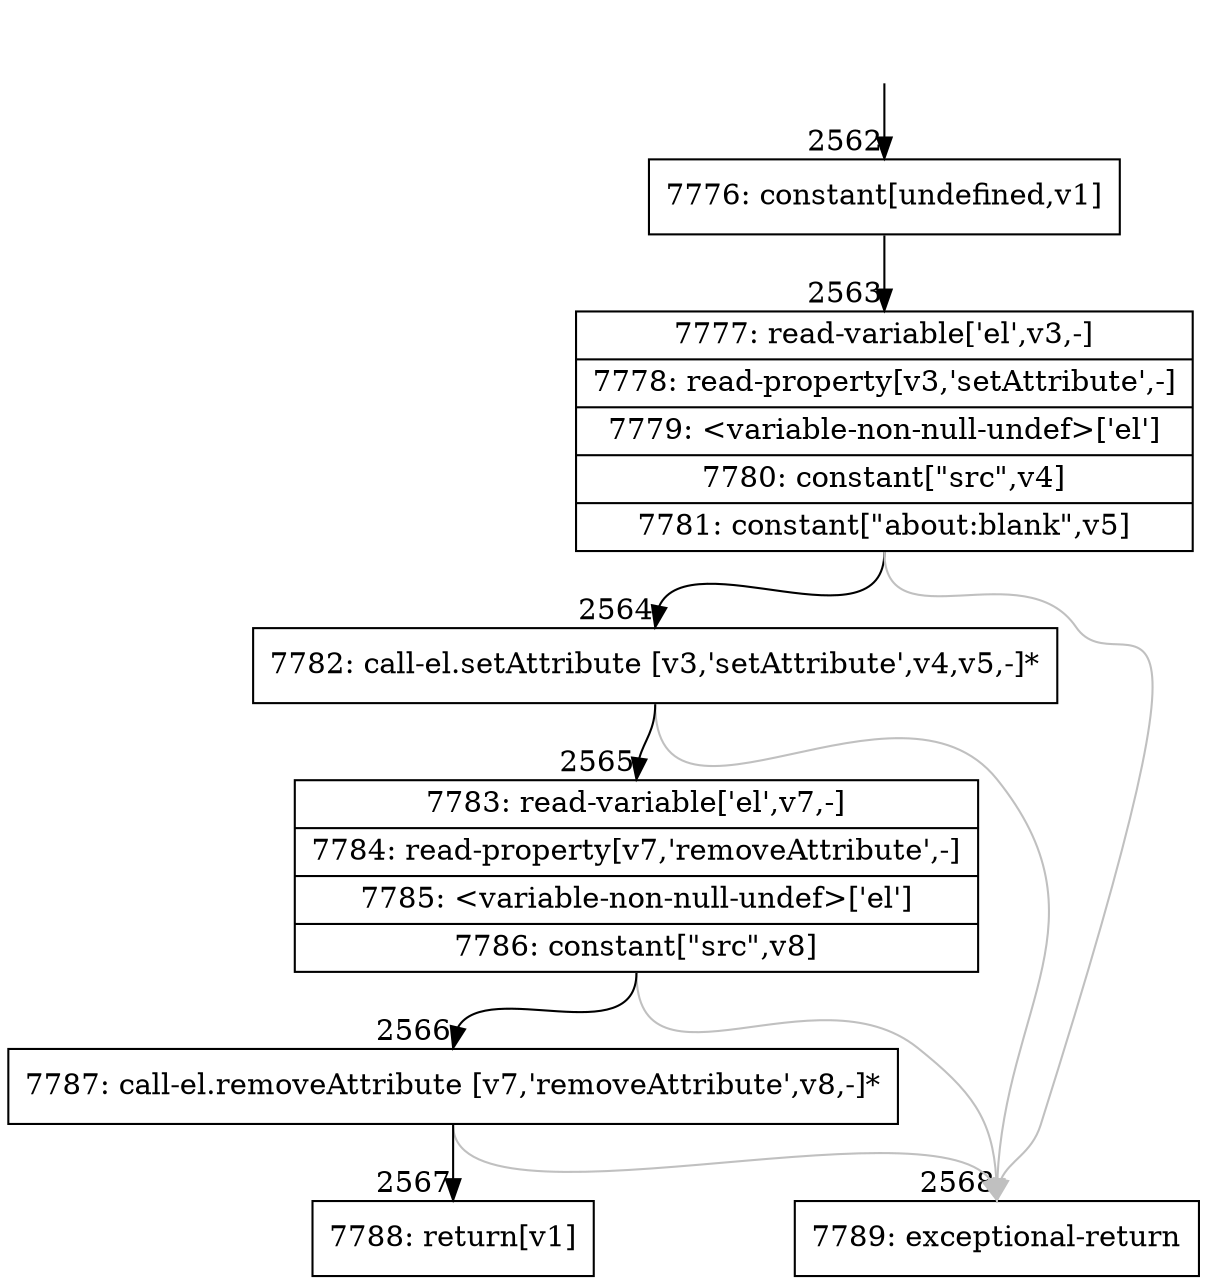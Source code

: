 digraph {
rankdir="TD"
BB_entry162[shape=none,label=""];
BB_entry162 -> BB2562 [tailport=s, headport=n, headlabel="    2562"]
BB2562 [shape=record label="{7776: constant[undefined,v1]}" ] 
BB2562 -> BB2563 [tailport=s, headport=n, headlabel="      2563"]
BB2563 [shape=record label="{7777: read-variable['el',v3,-]|7778: read-property[v3,'setAttribute',-]|7779: \<variable-non-null-undef\>['el']|7780: constant[\"src\",v4]|7781: constant[\"about:blank\",v5]}" ] 
BB2563 -> BB2564 [tailport=s, headport=n, headlabel="      2564"]
BB2563 -> BB2568 [tailport=s, headport=n, color=gray, headlabel="      2568"]
BB2564 [shape=record label="{7782: call-el.setAttribute [v3,'setAttribute',v4,v5,-]*}" ] 
BB2564 -> BB2565 [tailport=s, headport=n, headlabel="      2565"]
BB2564 -> BB2568 [tailport=s, headport=n, color=gray]
BB2565 [shape=record label="{7783: read-variable['el',v7,-]|7784: read-property[v7,'removeAttribute',-]|7785: \<variable-non-null-undef\>['el']|7786: constant[\"src\",v8]}" ] 
BB2565 -> BB2566 [tailport=s, headport=n, headlabel="      2566"]
BB2565 -> BB2568 [tailport=s, headport=n, color=gray]
BB2566 [shape=record label="{7787: call-el.removeAttribute [v7,'removeAttribute',v8,-]*}" ] 
BB2566 -> BB2567 [tailport=s, headport=n, headlabel="      2567"]
BB2566 -> BB2568 [tailport=s, headport=n, color=gray]
BB2567 [shape=record label="{7788: return[v1]}" ] 
BB2568 [shape=record label="{7789: exceptional-return}" ] 
//#$~ 2993
}
